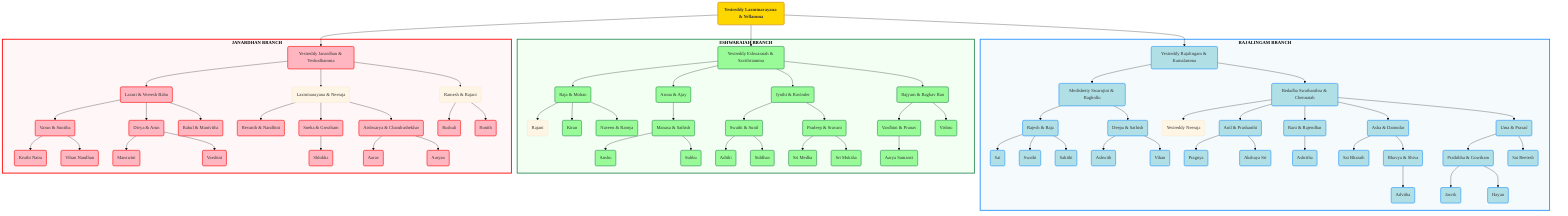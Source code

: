 ---
config:
  theme: base
  themeVariables:
    primaryColor: '#FFF5E4'
    edgeLabelBackground: '#FFF'
    fontFamily: verdana
---
flowchart TD
 subgraph BR1["<b>RAJALINGAM BRANCH</b>"]
    direction TB
        GP1("Yesireddy Rajalingam & Kamalamma")
        C1A("Medishetty Swarojini & Raghollu")
        C1B("Bedadha Swathanthra & Chennaiah")
        G1A("Rajesh & Raja")
        Sai("Sai")
        Swathi("Swathi")
        Sahithi("Sahithi")
        G1B("Deepa & Sathish")
        Ashwith("Ashwith")
        Vihan("Vihan")
        G1C("Yesireddy Neeraja")
        G1D("Anil & Prashanthi")
        Pragnya("Pragnya")
        Akshaya("Akshaya Sri")
        G1E("Rani & Rajendhar")
        Ashritha("Ashritha")
        G1F("Asha & Damodar")
        SaiBharath("Sai Bharath")
        G1K("Bhavya & Shiva")
        Advitha("Advitha")
        G1G("Uma & Prasad")
        G1H("Prathibha & Gowtham")
        Jasvik("Jasvik")
        Hayan("Hayan")
        Reetesh("Sai Reetesh")
  end
 subgraph BR2["<b>ESHWARAIAH BRANCH</b>"]
    direction TB
        GP2("Yesireddy Eshwaraiah & Savithriamma")
        C2A("Raja & Mohan")
        C2B("Aruna & Ajay")
        C2C("Jyothi & Ravinder")
        C2D("Rajyam & Raghav Rao")
        G2A("Rajani")
        Kiran("Kiran")
        G2B("Naveen & Ramya")
        G2C("Manasa & Sathish")
        Anshu("Anshu")
        Subbu("Subbu")
        G2D("Swathi & Sunil")
        Adithi("Adithi")
        Siddhan("Siddhan")
        G2E("Pradeep & Sravani")
        Medha("Sri Medha")
        Moksha("Sri Moksha")
        G2F("Vardhini & Pranav")
        Samanvi("Aarya Samanvi")
        Vishnu("Vishnu")
  end
 subgraph BR3["<b>JANARDHAN BRANCH</b>"]
    direction TB
        GP3("Yesireddy Janardhan & Yeshodhamma")
        C3A("Laxmi & Veeresh Babu")
        C3B("Laxminarayana & Neeraja")
        C3C("Ramesh & Rajani")
        G3A("Varun & Sunitha")
        Kruthi("Kruthi Naira")
        Vihan2("Vihan Nandhan")
        G3B("Divya & Arun")
        Manswini("Manswini")
        Varshini("Varshini")
        G3C("Rahul & Manivitha")
        G3D("Revanth & Nandhini")
        G3E("Sneha & Gowtham")
        Shlokha("Shlokha")
        G3F("Aishwarya & Chandrashekhar")
        Aarav("Aarav")
        Aaryan("Aaryan")
        Rushali("Rushali")
        Ronith("Ronith")
  end
    ROOT("<center><b>Yesireddy Laxminarayana &amp; Yellamma</b></center>") --> GP1 & GP2 & GP3
    GP1 --> C1A & C1B
    C1A --> G1A & G1B
    G1A --> Sai & Swathi & Sahithi
    G1B --> Ashwith & Vihan
    C1B --> G1C & G1D & G1E & G1F & G1G
    G1D --> Pragnya & Akshaya
    G1E --> Ashritha
    G1F --> SaiBharath & G1K
    G1K --> Advitha
    G1G --> G1H & Reetesh
    G1H --> Jasvik & Hayan
    GP2 --> C2A & C2B & C2C & C2D
    C2A --> G2A & Kiran & G2B
    C2B --> G2C
    G2C --> Anshu & Subbu
    C2C --> G2D & G2E
    G2D --> Adithi & Siddhan
    G2E --> Medha & Moksha
    C2D --> G2F & Vishnu
    G2F --> Samanvi
    GP3 --> C3A & C3B & C3C
    C3A --> G3A & G3B & G3C
    G3A --> Kruthi & Vihan2
    G3B --> Manswini & Varshini
    C3B --> G3D & G3E & G3F
    G3E --> Shlokha
    G3F --> Aarav & Aaryan
    C3C --> Rushali & Ronith
     GP1:::branch1
     C1A:::branch1
     C1B:::branch1
     G1A:::branch1
     Sai:::branch1
     Swathi:::branch1
     Sahithi:::branch1
     G1B:::branch1
     Ashwith:::branch1
     Vihan:::branch1
     G1C:::branch1.cross
     G1D:::branch1
     Pragnya:::branch1
     Akshaya:::branch1
     G1E:::branch1
     Ashritha:::branch1
     G1F:::branch1
     SaiBharath:::branch1
     G1K:::branch1
     Advitha:::branch1
     G1G:::branch1
     G1H:::branch1
     Jasvik:::branch1
     Hayan:::branch1
     Reetesh:::branch1
     GP2:::branch2
     C2A:::branch2
     C2B:::branch2
     C2C:::branch2
     C2D:::branch2
     G2A:::branch2.cross
     Kiran:::branch2
     G2B:::branch2
     G2C:::branch2
     Anshu:::branch2
     Subbu:::branch2
     G2D:::branch2
     Adithi:::branch2
     Siddhan:::branch2
     G2E:::branch2
     Medha:::branch2
     Moksha:::branch2
     G2F:::branch2
     Samanvi:::branch2
     Vishnu:::branch2
     GP3:::branch3
     C3A:::branch3
     C3B:::branch3.cross
     C3C:::branch3.cross
     G3A:::branch3
     Kruthi:::branch3
     Vihan2:::branch3
     G3B:::branch3
     Manswini:::branch3
     Varshini:::branch3
     G3C:::branch3
     G3D:::branch3
     G3E:::branch3
     Shlokha:::branch3
     G3F:::branch3
     Aarav:::branch3
     Aaryan:::branch3
     Rushali:::branch3
     Ronith:::branch3
     ROOT:::root
    classDef root fill:#FFD700,stroke:#DAA520,stroke-width:3px
    classDef branch1 fill:#B0E0E6,stroke:#1E90FF,stroke-width:2px
    classDef branch2 fill:#98FB98,stroke:#2E8B57,stroke-width:2px
    classDef branch3 fill:#FFB6C1,stroke:#FF0000,stroke-width:2px
    classDef cross fill:none,stroke:#0000FF,stroke-width:3px,stroke-dasharray:3 3
    style BR1 fill:#B0E0E620,stroke:#1E90FF,stroke-width:3px
    style BR2 fill:#98FB9820,stroke:#2E8B57,stroke-width:3px
    style BR3 fill:#FFB6C120,stroke:#FF0000,stroke-width:3px